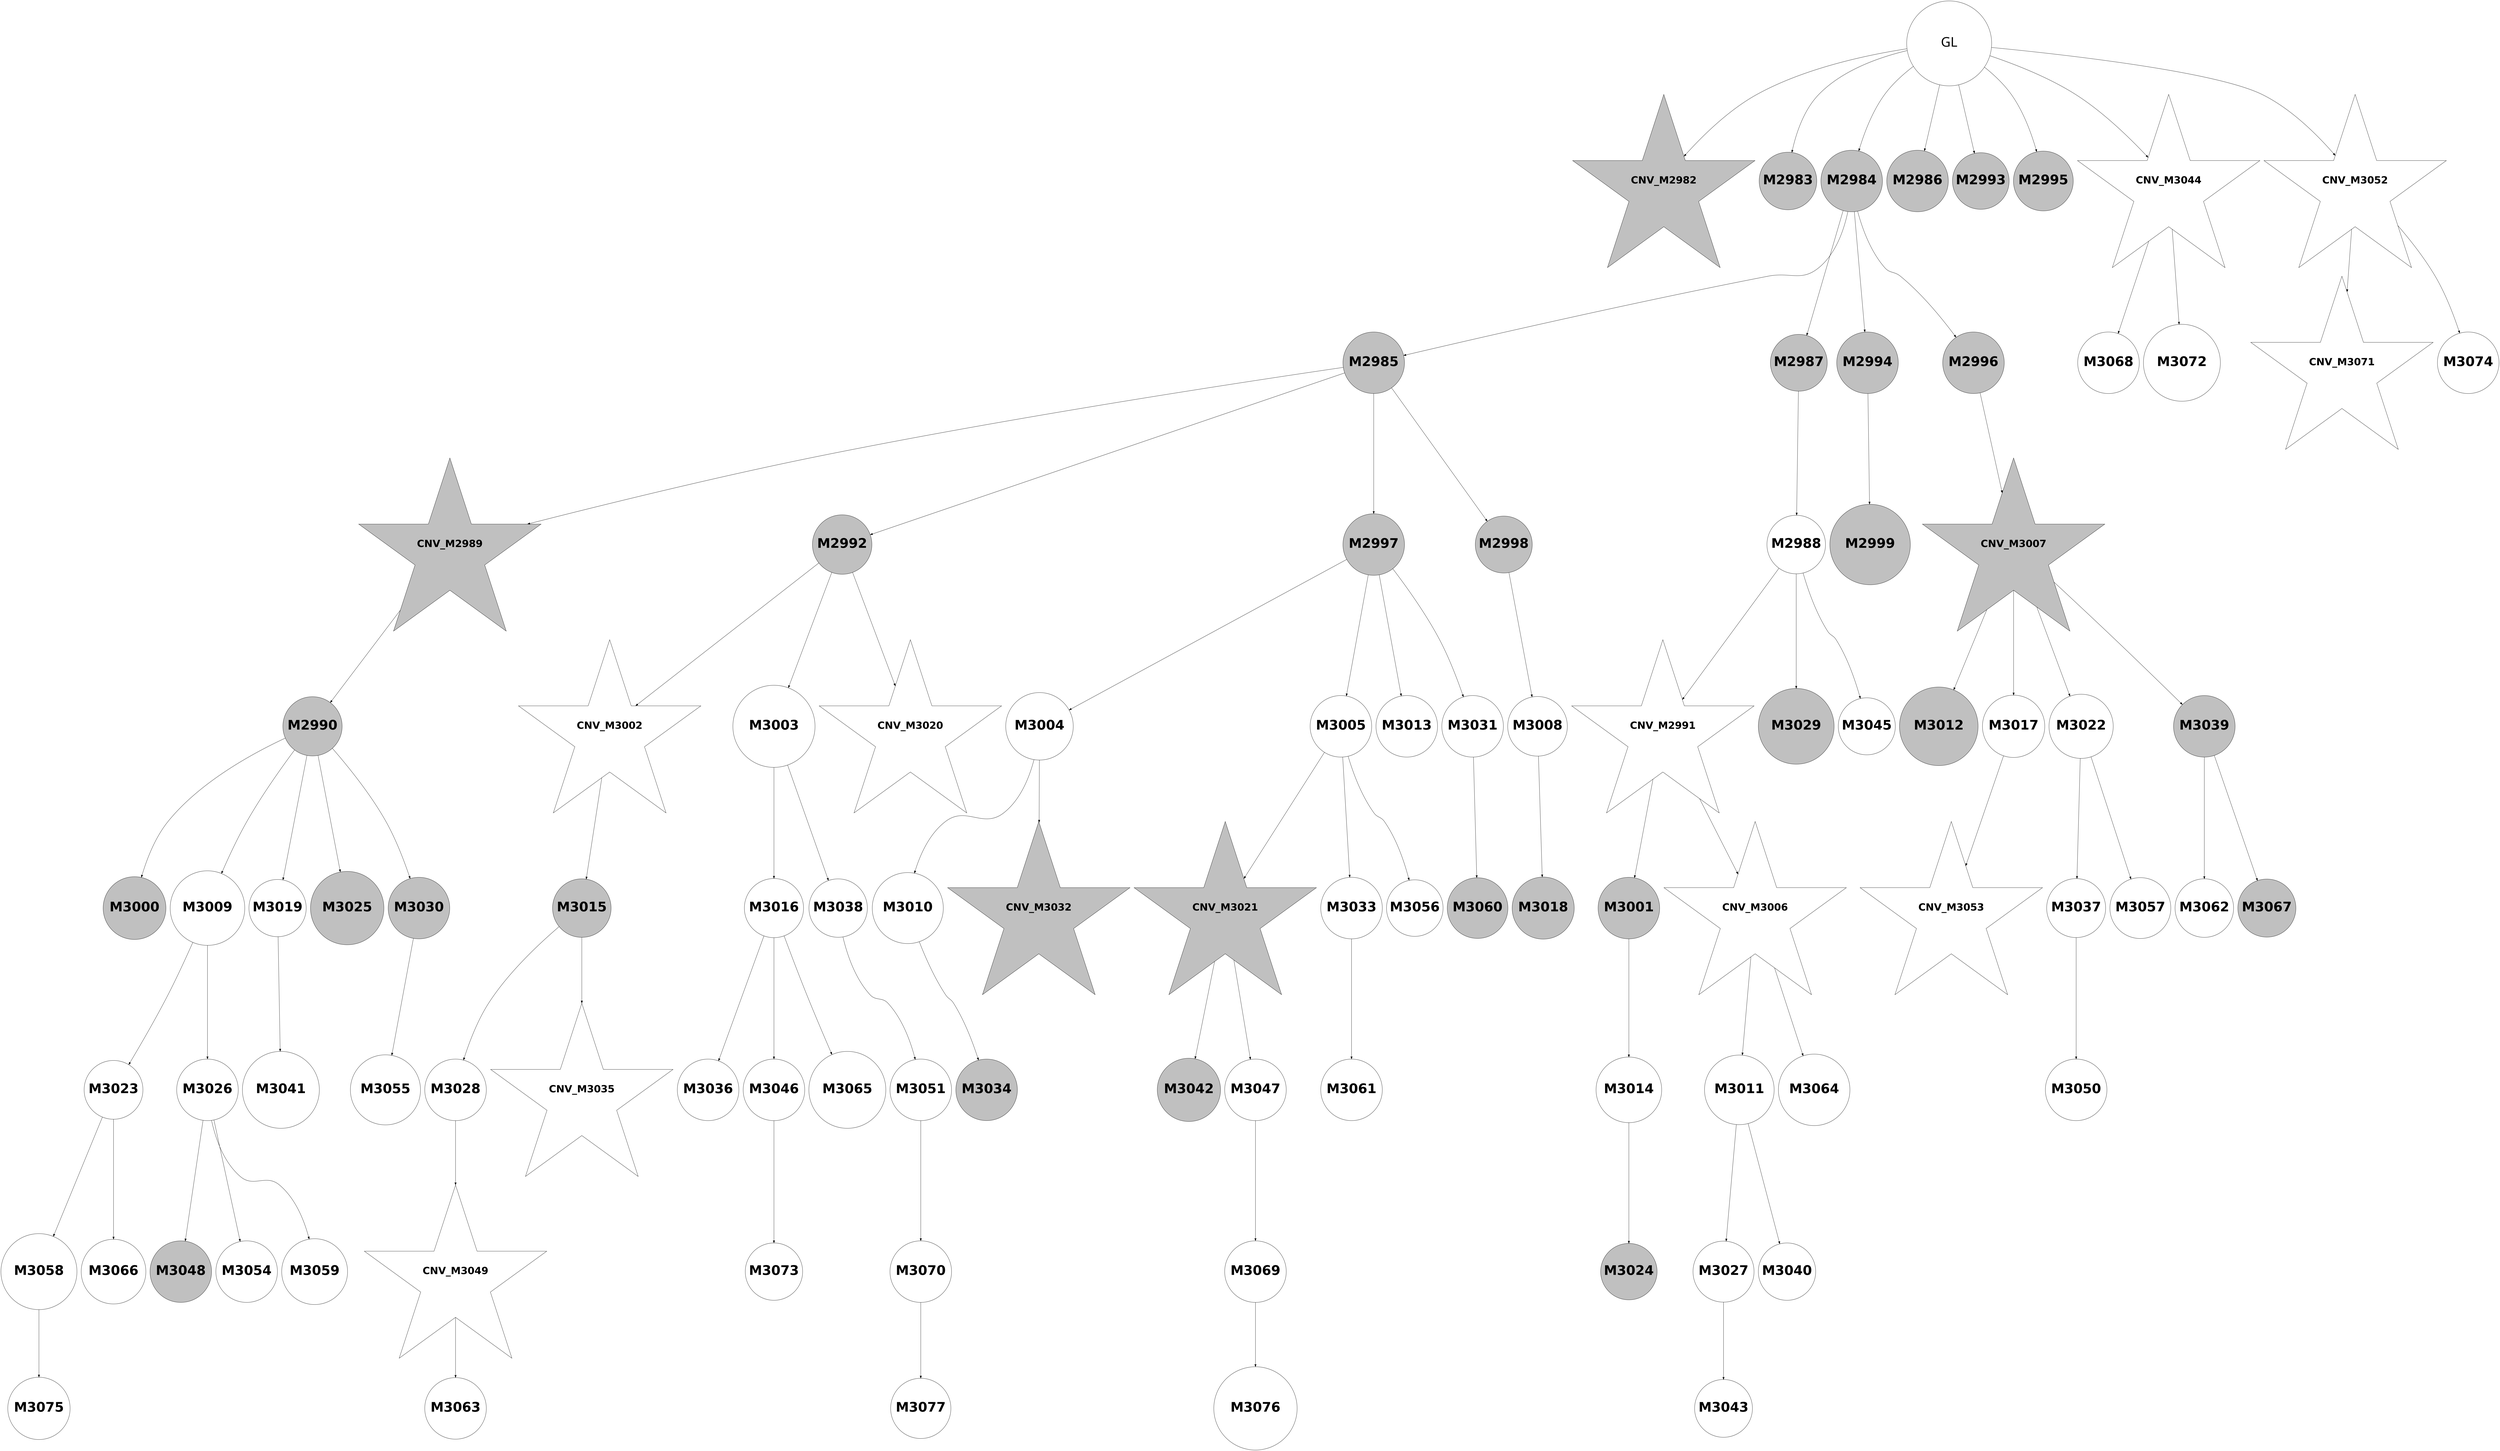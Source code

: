 digraph G { 
3072 -> 3089;
3083 -> 3090;
3084 -> 3091;
2995 -> 2996;
2995 -> 2997;
2995 -> 2998;
2995 -> 3000;
2995 -> 3007;
2995 -> 3009;
2995 -> 3058;
2995 -> 3066;
2998 -> 2999;
2998 -> 3001;
2998 -> 3008;
2998 -> 3010;
2999 -> 3003;
2999 -> 3006;
2999 -> 3011;
2999 -> 3012;
3001 -> 3002;
3002 -> 3005;
3002 -> 3043;
3002 -> 3059;
3003 -> 3004;
3004 -> 3014;
3004 -> 3023;
3004 -> 3033;
3004 -> 3039;
3004 -> 3044;
3005 -> 3015;
3005 -> 3020;
3006 -> 3016;
3006 -> 3017;
3006 -> 3034;
3008 -> 3013;
3010 -> 3021;
3011 -> 3018;
3011 -> 3019;
3011 -> 3027;
3011 -> 3045;
3012 -> 3022;
3015 -> 3028;
3016 -> 3029;
3017 -> 3030;
3017 -> 3052;
3018 -> 3024;
3018 -> 3046;
3019 -> 3035;
3019 -> 3047;
3019 -> 3070;
3020 -> 3025;
3020 -> 3078;
3021 -> 3026;
3021 -> 3031;
3021 -> 3036;
3021 -> 3053;
3022 -> 3032;
3023 -> 3037;
3023 -> 3040;
3024 -> 3048;
3025 -> 3041;
3025 -> 3054;
3028 -> 3038;
3029 -> 3042;
3029 -> 3049;
3030 -> 3050;
3030 -> 3060;
3030 -> 3079;
3031 -> 3067;
3033 -> 3055;
3035 -> 3056;
3035 -> 3061;
3036 -> 3051;
3036 -> 3071;
3037 -> 3072;
3037 -> 3080;
3040 -> 3062;
3040 -> 3068;
3040 -> 3073;
3041 -> 3057;
3042 -> 3063;
3044 -> 3069;
3045 -> 3074;
3047 -> 3075;
3051 -> 3064;
3052 -> 3065;
3053 -> 3076;
3053 -> 3081;
3058 -> 3082;
3058 -> 3086;
3060 -> 3087;
3061 -> 3083;
3063 -> 3077;
3065 -> 3084;
3066 -> 3085;
3066 -> 3088;
2995 [label="GL" fontname="arial-bold" fontsize=56 width=5 height=5];
2996 [shape=star style=filled fillcolor=grey fontname="helvetica-bold" fontsize=42 label="CNV_M2982"];
2997 [shape=circle style=filled fillcolor=grey fontname="helvetica-bold" fontsize=56 label="M2983" width=3.39 height=2 ];
2998 [shape=circle style=filled fillcolor=grey fontname="helvetica-bold" fontsize=56 label="M2984" width=0.34 height=2 ];
2999 [shape=circle style=filled fillcolor=grey fontname="helvetica-bold" fontsize=56 label="M2985" width=1.87 height=2 ];
3000 [shape=circle style=filled fillcolor=grey fontname="helvetica-bold" fontsize=56 label="M2986" width=0.62 height=2 ];
3001 [shape=circle style=filled fillcolor=grey fontname="helvetica-bold" fontsize=56 label="M2987" width=3.07 height=2 ];
3002 [shape=circle style=filled fillcolor=white fontname="helvetica-bold" fontsize=56 label="M2988" width=2.45 height=2 ];
3003 [shape=star style=filled fillcolor=grey fontname="helvetica-bold" fontsize=42 label="CNV_M2989"];
3004 [shape=circle style=filled fillcolor=grey fontname="helvetica-bold" fontsize=56 label="M2990" width=2.35 height=2 ];
3005 [shape=star style=filled fillcolor=white fontname="helvetica-bold" fontsize=42 label="CNV_M2991"];
3006 [shape=circle style=filled fillcolor=grey fontname="helvetica-bold" fontsize=56 label="M2992" width=2.3 height=2 ];
3007 [shape=circle style=filled fillcolor=grey fontname="helvetica-bold" fontsize=56 label="M2993" width=3.11 height=2 ];
3008 [shape=circle style=filled fillcolor=grey fontname="helvetica-bold" fontsize=56 label="M2994" width=0.66 height=2 ];
3009 [shape=circle style=filled fillcolor=grey fontname="helvetica-bold" fontsize=56 label="M2995" width=2.23 height=2 ];
3010 [shape=circle style=filled fillcolor=grey fontname="helvetica-bold" fontsize=56 label="M2996" width=1.72 height=2 ];
3011 [shape=circle style=filled fillcolor=grey fontname="helvetica-bold" fontsize=56 label="M2997" width=0.33 height=2 ];
3012 [shape=circle style=filled fillcolor=grey fontname="helvetica-bold" fontsize=56 label="M2998" width=2.99 height=2 ];
3013 [shape=circle style=filled fillcolor=grey fontname="helvetica-bold" fontsize=56 label="M2999" width=4.74 height=2 ];
3014 [shape=circle style=filled fillcolor=grey fontname="helvetica-bold" fontsize=56 label="M3000" width=3.7 height=2 ];
3015 [shape=circle style=filled fillcolor=grey fontname="helvetica-bold" fontsize=56 label="M3001" width=1.04 height=2 ];
3016 [shape=star style=filled fillcolor=white fontname="helvetica-bold" fontsize=42 label="CNV_M3002"];
3017 [shape=circle style=filled fillcolor=white fontname="helvetica-bold" fontsize=56 label="M3003" width=4.83 height=2 ];
3018 [shape=circle style=filled fillcolor=white fontname="helvetica-bold" fontsize=56 label="M3004" width=3.97 height=2 ];
3019 [shape=circle style=filled fillcolor=white fontname="helvetica-bold" fontsize=56 label="M3005" width=0.22 height=2 ];
3020 [shape=star style=filled fillcolor=white fontname="helvetica-bold" fontsize=42 label="CNV_M3006"];
3021 [shape=star style=filled fillcolor=grey fontname="helvetica-bold" fontsize=42 label="CNV_M3007"];
3022 [shape=circle style=filled fillcolor=white fontname="helvetica-bold" fontsize=56 label="M3008" width=2.25 height=2 ];
3023 [shape=circle style=filled fillcolor=white fontname="helvetica-bold" fontsize=56 label="M3009" width=4.39 height=2 ];
3024 [shape=circle style=filled fillcolor=white fontname="helvetica-bold" fontsize=56 label="M3010" width=4.18 height=2 ];
3025 [shape=circle style=filled fillcolor=white fontname="helvetica-bold" fontsize=56 label="M3011" width=4.1 height=2 ];
3026 [shape=circle style=filled fillcolor=grey fontname="helvetica-bold" fontsize=56 label="M3012" width=4.62 height=2 ];
3027 [shape=circle style=filled fillcolor=white fontname="helvetica-bold" fontsize=56 label="M3013" width=0.87 height=2 ];
3028 [shape=circle style=filled fillcolor=white fontname="helvetica-bold" fontsize=56 label="M3014" width=3.86 height=2 ];
3029 [shape=circle style=filled fillcolor=grey fontname="helvetica-bold" fontsize=56 label="M3015" width=2.5 height=2 ];
3030 [shape=circle style=filled fillcolor=white fontname="helvetica-bold" fontsize=56 label="M3016" width=2.34 height=2 ];
3031 [shape=circle style=filled fillcolor=white fontname="helvetica-bold" fontsize=56 label="M3017" width=3.67 height=2 ];
3032 [shape=circle style=filled fillcolor=grey fontname="helvetica-bold" fontsize=56 label="M3018" width=3.65 height=2 ];
3033 [shape=circle style=filled fillcolor=white fontname="helvetica-bold" fontsize=56 label="M3019" width=2.88 height=2 ];
3034 [shape=star style=filled fillcolor=white fontname="helvetica-bold" fontsize=42 label="CNV_M3020"];
3035 [shape=star style=filled fillcolor=grey fontname="helvetica-bold" fontsize=42 label="CNV_M3021"];
3036 [shape=circle style=filled fillcolor=white fontname="helvetica-bold" fontsize=56 label="M3022" width=3.78 height=2 ];
3037 [shape=circle style=filled fillcolor=white fontname="helvetica-bold" fontsize=56 label="M3023" width=2.41 height=2 ];
3038 [shape=circle style=filled fillcolor=grey fontname="helvetica-bold" fontsize=56 label="M3024" width=3.23 height=2 ];
3039 [shape=circle style=filled fillcolor=grey fontname="helvetica-bold" fontsize=56 label="M3025" width=4.32 height=2 ];
3040 [shape=circle style=filled fillcolor=white fontname="helvetica-bold" fontsize=56 label="M3026" width=0.91 height=2 ];
3041 [shape=circle style=filled fillcolor=white fontname="helvetica-bold" fontsize=56 label="M3027" width=2.05 height=2 ];
3042 [shape=circle style=filled fillcolor=white fontname="helvetica-bold" fontsize=56 label="M3028" width=1.18 height=2 ];
3043 [shape=circle style=filled fillcolor=grey fontname="helvetica-bold" fontsize=56 label="M3029" width=4.46 height=2 ];
3044 [shape=circle style=filled fillcolor=grey fontname="helvetica-bold" fontsize=56 label="M3030" width=0.3 height=2 ];
3045 [shape=circle style=filled fillcolor=white fontname="helvetica-bold" fontsize=56 label="M3031" width=1.96 height=2 ];
3046 [shape=star style=filled fillcolor=grey fontname="helvetica-bold" fontsize=42 label="CNV_M3032"];
3047 [shape=circle style=filled fillcolor=white fontname="helvetica-bold" fontsize=56 label="M3033" width=1.85 height=2 ];
3048 [shape=circle style=filled fillcolor=grey fontname="helvetica-bold" fontsize=56 label="M3034" width=2.02 height=2 ];
3049 [shape=star style=filled fillcolor=white fontname="helvetica-bold" fontsize=42 label="CNV_M3035"];
3050 [shape=circle style=filled fillcolor=white fontname="helvetica-bold" fontsize=56 label="M3036" width=1.62 height=2 ];
3051 [shape=circle style=filled fillcolor=white fontname="helvetica-bold" fontsize=56 label="M3037" width=2.37 height=2 ];
3052 [shape=circle style=filled fillcolor=white fontname="helvetica-bold" fontsize=56 label="M3038" width=2.48 height=2 ];
3053 [shape=circle style=filled fillcolor=grey fontname="helvetica-bold" fontsize=56 label="M3039" width=1.16 height=2 ];
3054 [shape=circle style=filled fillcolor=white fontname="helvetica-bold" fontsize=56 label="M3040" width=3.38 height=2 ];
3055 [shape=circle style=filled fillcolor=white fontname="helvetica-bold" fontsize=56 label="M3041" width=4.53 height=2 ];
3056 [shape=circle style=filled fillcolor=grey fontname="helvetica-bold" fontsize=56 label="M3042" width=3.72 height=2 ];
3057 [shape=circle style=filled fillcolor=white fontname="helvetica-bold" fontsize=56 label="M3043" width=2.7 height=2 ];
3058 [shape=star style=filled fillcolor=white fontname="helvetica-bold" fontsize=42 label="CNV_M3044"];
3059 [shape=circle style=filled fillcolor=white fontname="helvetica-bold" fontsize=56 label="M3045" width=2.92 height=2 ];
3060 [shape=circle style=filled fillcolor=white fontname="helvetica-bold" fontsize=56 label="M3046" width=0.96 height=2 ];
3061 [shape=circle style=filled fillcolor=white fontname="helvetica-bold" fontsize=56 label="M3047" width=0.2 height=2 ];
3062 [shape=circle style=filled fillcolor=grey fontname="helvetica-bold" fontsize=56 label="M3048" width=0.17 height=2 ];
3063 [shape=star style=filled fillcolor=white fontname="helvetica-bold" fontsize=42 label="CNV_M3049"];
3064 [shape=circle style=filled fillcolor=white fontname="helvetica-bold" fontsize=56 label="M3050" width=0.23 height=2 ];
3065 [shape=circle style=filled fillcolor=white fontname="helvetica-bold" fontsize=56 label="M3051" width=0.44 height=2 ];
3066 [shape=star style=filled fillcolor=white fontname="helvetica-bold" fontsize=42 label="CNV_M3052"];
3067 [shape=star style=filled fillcolor=white fontname="helvetica-bold" fontsize=42 label="CNV_M3053"];
3068 [shape=circle style=filled fillcolor=white fontname="helvetica-bold" fontsize=56 label="M3054" width=1.65 height=2 ];
3069 [shape=circle style=filled fillcolor=white fontname="helvetica-bold" fontsize=56 label="M3055" width=4.12 height=2 ];
3070 [shape=circle style=filled fillcolor=white fontname="helvetica-bold" fontsize=56 label="M3056" width=3.14 height=2 ];
3071 [shape=circle style=filled fillcolor=white fontname="helvetica-bold" fontsize=56 label="M3057" width=3.58 height=2 ];
3072 [shape=circle style=filled fillcolor=white fontname="helvetica-bold" fontsize=56 label="M3058" width=4.47 height=2 ];
3073 [shape=circle style=filled fillcolor=white fontname="helvetica-bold" fontsize=56 label="M3059" width=3.87 height=2 ];
3074 [shape=circle style=filled fillcolor=grey fontname="helvetica-bold" fontsize=56 label="M3060" width=3.57 height=2 ];
3075 [shape=circle style=filled fillcolor=white fontname="helvetica-bold" fontsize=56 label="M3061" width=1.17 height=2 ];
3076 [shape=circle style=filled fillcolor=white fontname="helvetica-bold" fontsize=56 label="M3062" width=3.45 height=2 ];
3077 [shape=circle style=filled fillcolor=white fontname="helvetica-bold" fontsize=56 label="M3063" width=0.99 height=2 ];
3078 [shape=circle style=filled fillcolor=white fontname="helvetica-bold" fontsize=56 label="M3064" width=4.21 height=2 ];
3079 [shape=circle style=filled fillcolor=white fontname="helvetica-bold" fontsize=56 label="M3065" width=4.53 height=2 ];
3080 [shape=circle style=filled fillcolor=white fontname="helvetica-bold" fontsize=56 label="M3066" width=3.8 height=2 ];
3081 [shape=circle style=filled fillcolor=grey fontname="helvetica-bold" fontsize=56 label="M3067" width=2.63 height=2 ];
3082 [shape=circle style=filled fillcolor=white fontname="helvetica-bold" fontsize=56 label="M3068" width=1.4 height=2 ];
3083 [shape=circle style=filled fillcolor=white fontname="helvetica-bold" fontsize=56 label="M3069" width=1.33 height=2 ];
3084 [shape=circle style=filled fillcolor=white fontname="helvetica-bold" fontsize=56 label="M3070" width=0.37 height=2 ];
3085 [shape=star style=filled fillcolor=white fontname="helvetica-bold" fontsize=42 label="CNV_M3071"];
3086 [shape=circle style=filled fillcolor=white fontname="helvetica-bold" fontsize=56 label="M3072" width=4.53 height=2 ];
3087 [shape=circle style=filled fillcolor=white fontname="helvetica-bold" fontsize=56 label="M3073" width=3.37 height=2 ];
3088 [shape=circle style=filled fillcolor=white fontname="helvetica-bold" fontsize=56 label="M3074" width=0.12 height=2 ];
3089 [shape=circle style=filled fillcolor=white fontname="helvetica-bold" fontsize=56 label="M3075" width=3.66 height=2 ];
3090 [shape=circle style=filled fillcolor=white fontname="helvetica-bold" fontsize=56 label="M3076" width=4.9 height=2 ];
3091 [shape=circle style=filled fillcolor=white fontname="helvetica-bold" fontsize=56 label="M3077" width=2.17 height=2 ];
}